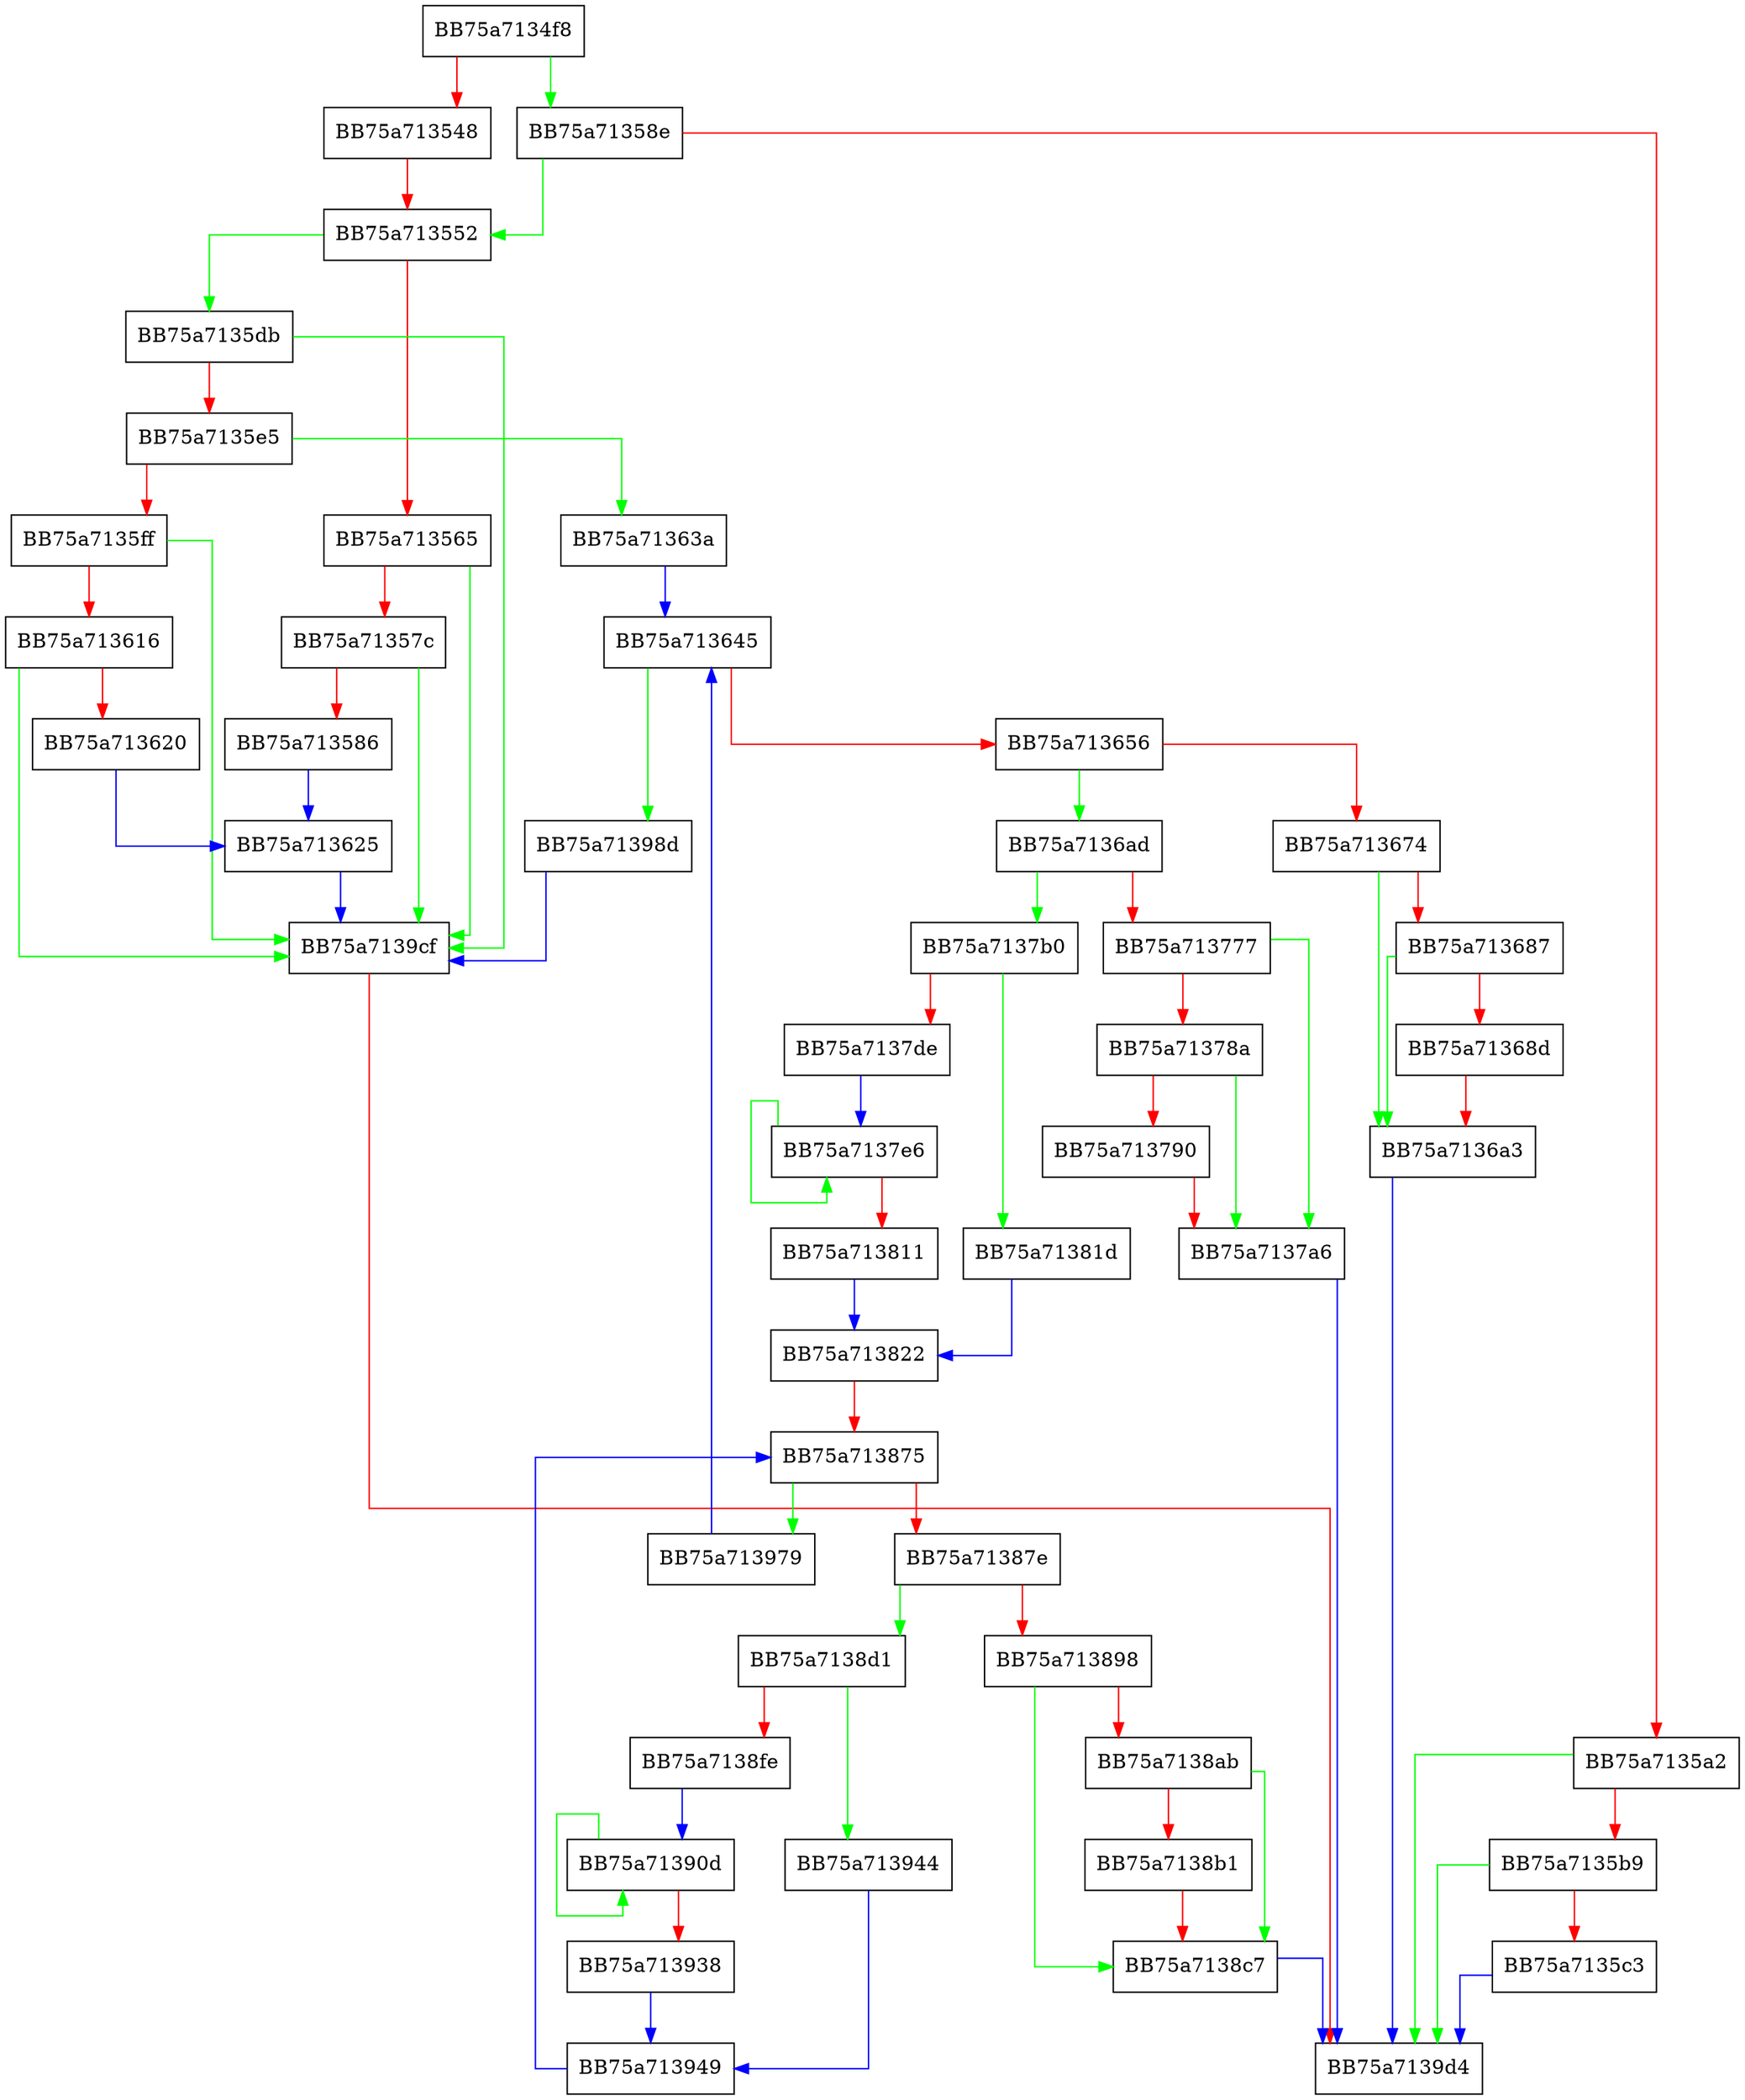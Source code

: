 digraph AddCustomAsrRules {
  node [shape="box"];
  graph [splines=ortho];
  BB75a7134f8 -> BB75a71358e [color="green"];
  BB75a7134f8 -> BB75a713548 [color="red"];
  BB75a713548 -> BB75a713552 [color="red"];
  BB75a713552 -> BB75a7135db [color="green"];
  BB75a713552 -> BB75a713565 [color="red"];
  BB75a713565 -> BB75a7139cf [color="green"];
  BB75a713565 -> BB75a71357c [color="red"];
  BB75a71357c -> BB75a7139cf [color="green"];
  BB75a71357c -> BB75a713586 [color="red"];
  BB75a713586 -> BB75a713625 [color="blue"];
  BB75a71358e -> BB75a713552 [color="green"];
  BB75a71358e -> BB75a7135a2 [color="red"];
  BB75a7135a2 -> BB75a7139d4 [color="green"];
  BB75a7135a2 -> BB75a7135b9 [color="red"];
  BB75a7135b9 -> BB75a7139d4 [color="green"];
  BB75a7135b9 -> BB75a7135c3 [color="red"];
  BB75a7135c3 -> BB75a7139d4 [color="blue"];
  BB75a7135db -> BB75a7139cf [color="green"];
  BB75a7135db -> BB75a7135e5 [color="red"];
  BB75a7135e5 -> BB75a71363a [color="green"];
  BB75a7135e5 -> BB75a7135ff [color="red"];
  BB75a7135ff -> BB75a7139cf [color="green"];
  BB75a7135ff -> BB75a713616 [color="red"];
  BB75a713616 -> BB75a7139cf [color="green"];
  BB75a713616 -> BB75a713620 [color="red"];
  BB75a713620 -> BB75a713625 [color="blue"];
  BB75a713625 -> BB75a7139cf [color="blue"];
  BB75a71363a -> BB75a713645 [color="blue"];
  BB75a713645 -> BB75a71398d [color="green"];
  BB75a713645 -> BB75a713656 [color="red"];
  BB75a713656 -> BB75a7136ad [color="green"];
  BB75a713656 -> BB75a713674 [color="red"];
  BB75a713674 -> BB75a7136a3 [color="green"];
  BB75a713674 -> BB75a713687 [color="red"];
  BB75a713687 -> BB75a7136a3 [color="green"];
  BB75a713687 -> BB75a71368d [color="red"];
  BB75a71368d -> BB75a7136a3 [color="red"];
  BB75a7136a3 -> BB75a7139d4 [color="blue"];
  BB75a7136ad -> BB75a7137b0 [color="green"];
  BB75a7136ad -> BB75a713777 [color="red"];
  BB75a713777 -> BB75a7137a6 [color="green"];
  BB75a713777 -> BB75a71378a [color="red"];
  BB75a71378a -> BB75a7137a6 [color="green"];
  BB75a71378a -> BB75a713790 [color="red"];
  BB75a713790 -> BB75a7137a6 [color="red"];
  BB75a7137a6 -> BB75a7139d4 [color="blue"];
  BB75a7137b0 -> BB75a71381d [color="green"];
  BB75a7137b0 -> BB75a7137de [color="red"];
  BB75a7137de -> BB75a7137e6 [color="blue"];
  BB75a7137e6 -> BB75a7137e6 [color="green"];
  BB75a7137e6 -> BB75a713811 [color="red"];
  BB75a713811 -> BB75a713822 [color="blue"];
  BB75a71381d -> BB75a713822 [color="blue"];
  BB75a713822 -> BB75a713875 [color="red"];
  BB75a713875 -> BB75a713979 [color="green"];
  BB75a713875 -> BB75a71387e [color="red"];
  BB75a71387e -> BB75a7138d1 [color="green"];
  BB75a71387e -> BB75a713898 [color="red"];
  BB75a713898 -> BB75a7138c7 [color="green"];
  BB75a713898 -> BB75a7138ab [color="red"];
  BB75a7138ab -> BB75a7138c7 [color="green"];
  BB75a7138ab -> BB75a7138b1 [color="red"];
  BB75a7138b1 -> BB75a7138c7 [color="red"];
  BB75a7138c7 -> BB75a7139d4 [color="blue"];
  BB75a7138d1 -> BB75a713944 [color="green"];
  BB75a7138d1 -> BB75a7138fe [color="red"];
  BB75a7138fe -> BB75a71390d [color="blue"];
  BB75a71390d -> BB75a71390d [color="green"];
  BB75a71390d -> BB75a713938 [color="red"];
  BB75a713938 -> BB75a713949 [color="blue"];
  BB75a713944 -> BB75a713949 [color="blue"];
  BB75a713949 -> BB75a713875 [color="blue"];
  BB75a713979 -> BB75a713645 [color="blue"];
  BB75a71398d -> BB75a7139cf [color="blue"];
  BB75a7139cf -> BB75a7139d4 [color="red"];
}